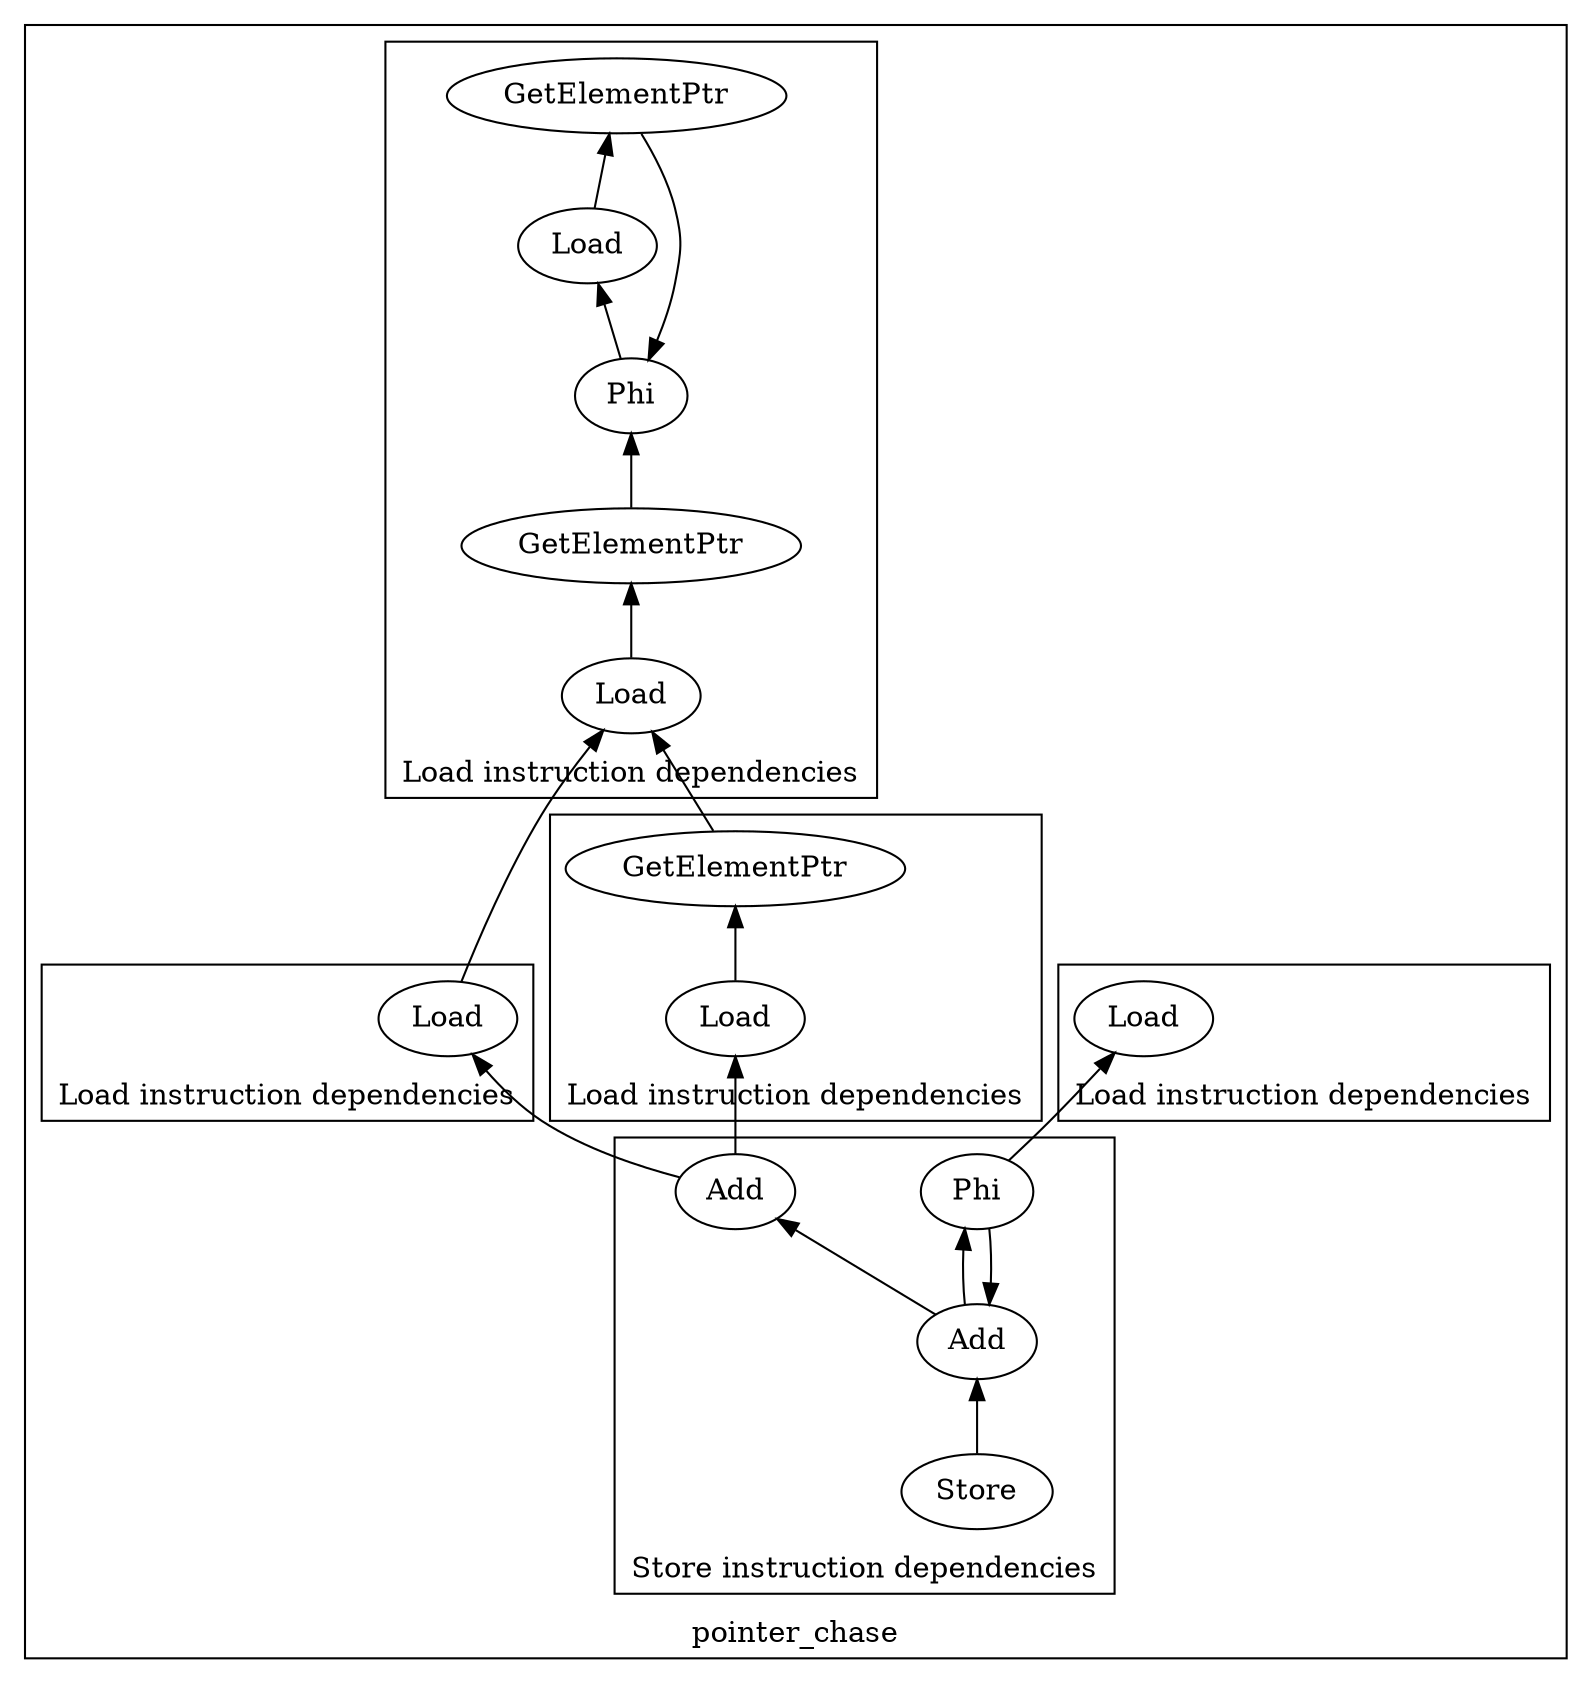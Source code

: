strict digraph {
rankdir=BT
subgraph {
subgraph {
pointer_chase_4 [label="Load" comment="  %result.promoted = load i32, ptr %result, align 4, !tbaa !34"]
pointer_chase_4 -> {
}
cluster=true
label="Load instruction dependencies"
}
subgraph {
pointer_chase_10 [label="Load" comment="  %0 = load ptr, ptr %data, align 8, !dbg !38, !tbaa !40"]
pointer_chase_10 -> {
pointer_chase_9
}
pointer_chase_9 [label="GetElementPtr" comment="  %data = getelementptr inbounds %struct.Node, ptr %node.addr.08, i64 0, i32 5, !dbg !38"]
pointer_chase_9 -> {
pointer_chase_7
}
pointer_chase_7 [label="Phi" comment="  %node.addr.08 = phi ptr [ %node, %while.body.lr.ph ], [ %3, %while.body ]"]
pointer_chase_7 -> {
pointer_chase_18
}
pointer_chase_18 [label="Load" comment="  %3 = load ptr, ptr %next, align 8, !dbg !50, !tbaa !51"]
pointer_chase_18 -> {
pointer_chase_17
}
pointer_chase_17 [label="GetElementPtr" comment="  %next = getelementptr inbounds %struct.Node, ptr %node.addr.08, i64 0, i32 4, !dbg !50"]
pointer_chase_17 -> {
pointer_chase_7
}
pointer_chase_7 [label="Phi" comment="  %node.addr.08 = phi ptr [ %node, %while.body.lr.ph ], [ %3, %while.body ]"]
pointer_chase_7 -> {
// Cycle
}
cluster=true
label="Load instruction dependencies"
}
subgraph {
pointer_chase_11 [label="Load" comment="  %1 = load i32, ptr %0, align 4, !dbg !43, !tbaa !44"]
pointer_chase_11 -> {
pointer_chase_10
}
pointer_chase_10 [label="Load" comment="  %0 = load ptr, ptr %data, align 8, !dbg !38, !tbaa !40"]
pointer_chase_10 -> {
pointer_chase_9
}
pointer_chase_9 [label="GetElementPtr" comment="  %data = getelementptr inbounds %struct.Node, ptr %node.addr.08, i64 0, i32 5, !dbg !38"]
pointer_chase_9 -> {
pointer_chase_7
}
pointer_chase_7 [label="Phi" comment="  %node.addr.08 = phi ptr [ %node, %while.body.lr.ph ], [ %3, %while.body ]"]
pointer_chase_7 -> {
pointer_chase_18
}
pointer_chase_18 [label="Load" comment="  %3 = load ptr, ptr %next, align 8, !dbg !50, !tbaa !51"]
pointer_chase_18 -> {
pointer_chase_17
}
pointer_chase_17 [label="GetElementPtr" comment="  %next = getelementptr inbounds %struct.Node, ptr %node.addr.08, i64 0, i32 4, !dbg !50"]
pointer_chase_17 -> {
pointer_chase_7
}
pointer_chase_7 [label="Phi" comment="  %node.addr.08 = phi ptr [ %node, %while.body.lr.ph ], [ %3, %while.body ]"]
pointer_chase_7 -> {
// Cycle
}
cluster=true
label="Load instruction dependencies"
}
subgraph {
pointer_chase_13 [label="Load" comment="  %2 = load i32, ptr %data12, align 4, !dbg !46, !tbaa !47"]
pointer_chase_13 -> {
pointer_chase_12
}
pointer_chase_12 [label="GetElementPtr" comment="  %data12 = getelementptr inbounds %struct.Data, ptr %0, i64 0, i32 1, !dbg !46"]
pointer_chase_12 -> {
pointer_chase_10
}
pointer_chase_10 [label="Load" comment="  %0 = load ptr, ptr %data, align 8, !dbg !38, !tbaa !40"]
pointer_chase_10 -> {
pointer_chase_9
}
pointer_chase_9 [label="GetElementPtr" comment="  %data = getelementptr inbounds %struct.Node, ptr %node.addr.08, i64 0, i32 5, !dbg !38"]
pointer_chase_9 -> {
pointer_chase_7
}
pointer_chase_7 [label="Phi" comment="  %node.addr.08 = phi ptr [ %node, %while.body.lr.ph ], [ %3, %while.body ]"]
pointer_chase_7 -> {
pointer_chase_18
}
pointer_chase_18 [label="Load" comment="  %3 = load ptr, ptr %next, align 8, !dbg !50, !tbaa !51"]
pointer_chase_18 -> {
pointer_chase_17
}
pointer_chase_17 [label="GetElementPtr" comment="  %next = getelementptr inbounds %struct.Node, ptr %node.addr.08, i64 0, i32 4, !dbg !50"]
pointer_chase_17 -> {
pointer_chase_7
}
pointer_chase_7 [label="Phi" comment="  %node.addr.08 = phi ptr [ %node, %while.body.lr.ph ], [ %3, %while.body ]"]
pointer_chase_7 -> {
// Cycle
}
cluster=true
label="Load instruction dependencies"
}
subgraph {
pointer_chase_16 [label="Store" comment="  store i32 %add3, ptr %result, align 4, !dbg !49, !tbaa !34"]
pointer_chase_16 -> {
pointer_chase_15
}
pointer_chase_15 [label="Add" comment="  %add3 = add nsw i32 %add, %add39, !dbg !49"]
pointer_chase_15 -> {
pointer_chase_14
pointer_chase_6
}
pointer_chase_14 [label="Add" comment="  %add = add nsw i32 %2, %1, !dbg !48"]
pointer_chase_14 -> {
pointer_chase_13
pointer_chase_11
}
pointer_chase_13 [label="Load" comment="  %2 = load i32, ptr %data12, align 4, !dbg !46, !tbaa !47"]
pointer_chase_13 -> {
pointer_chase_12
}
pointer_chase_12 [label="GetElementPtr" comment="  %data12 = getelementptr inbounds %struct.Data, ptr %0, i64 0, i32 1, !dbg !46"]
pointer_chase_12 -> {
pointer_chase_10
}
pointer_chase_10 [label="Load" comment="  %0 = load ptr, ptr %data, align 8, !dbg !38, !tbaa !40"]
pointer_chase_10 -> {
pointer_chase_9
}
pointer_chase_9 [label="GetElementPtr" comment="  %data = getelementptr inbounds %struct.Node, ptr %node.addr.08, i64 0, i32 5, !dbg !38"]
pointer_chase_9 -> {
pointer_chase_7
}
pointer_chase_7 [label="Phi" comment="  %node.addr.08 = phi ptr [ %node, %while.body.lr.ph ], [ %3, %while.body ]"]
pointer_chase_7 -> {
pointer_chase_18
}
pointer_chase_18 [label="Load" comment="  %3 = load ptr, ptr %next, align 8, !dbg !50, !tbaa !51"]
pointer_chase_18 -> {
pointer_chase_17
}
pointer_chase_17 [label="GetElementPtr" comment="  %next = getelementptr inbounds %struct.Node, ptr %node.addr.08, i64 0, i32 4, !dbg !50"]
pointer_chase_17 -> {
pointer_chase_7
}
pointer_chase_7 [label="Phi" comment="  %node.addr.08 = phi ptr [ %node, %while.body.lr.ph ], [ %3, %while.body ]"]
pointer_chase_7 -> {
// Cycle
}
pointer_chase_11 [label="Load" comment="  %1 = load i32, ptr %0, align 4, !dbg !43, !tbaa !44"]
pointer_chase_11 -> {
pointer_chase_10
}
pointer_chase_10 [label="Load" comment="  %0 = load ptr, ptr %data, align 8, !dbg !38, !tbaa !40"]
pointer_chase_10 -> {
// Cycle
}
pointer_chase_6 [label="Phi" comment="  %add39 = phi i32 [ %result.promoted, %while.body.lr.ph ], [ %add3, %while.body ], !dbg !31"]
pointer_chase_6 -> {
pointer_chase_4
pointer_chase_15
}
pointer_chase_4 [label="Load" comment="  %result.promoted = load i32, ptr %result, align 4, !tbaa !34"]
pointer_chase_4 -> {
}
pointer_chase_15 [label="Add" comment="  %add3 = add nsw i32 %add, %add39, !dbg !49"]
pointer_chase_15 -> {
// Cycle
}
cluster=true
label="Store instruction dependencies"
}
subgraph {
pointer_chase_18 [label="Load" comment="  %3 = load ptr, ptr %next, align 8, !dbg !50, !tbaa !51"]
pointer_chase_18 -> {
pointer_chase_17
}
pointer_chase_17 [label="GetElementPtr" comment="  %next = getelementptr inbounds %struct.Node, ptr %node.addr.08, i64 0, i32 4, !dbg !50"]
pointer_chase_17 -> {
pointer_chase_7
}
pointer_chase_7 [label="Phi" comment="  %node.addr.08 = phi ptr [ %node, %while.body.lr.ph ], [ %3, %while.body ]"]
pointer_chase_7 -> {
pointer_chase_18
}
pointer_chase_18 [label="Load" comment="  %3 = load ptr, ptr %next, align 8, !dbg !50, !tbaa !51"]
pointer_chase_18 -> {
// Cycle
}
cluster=true
label="Load instruction dependencies"
}
cluster=true
label="pointer_chase"
}
subgraph {
cluster=true
label="llvm.dbg.value"
}
}
